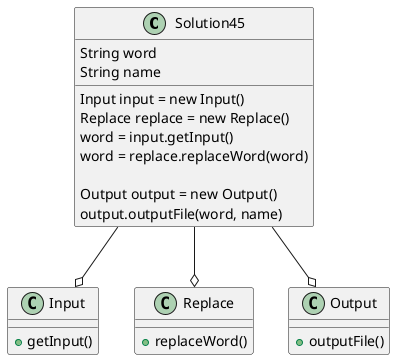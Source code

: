 @startuml
'https://plantuml.com/class-diagram
class Solution45 {
    String word
    String name

    Input input = new Input()
    Replace replace = new Replace()
    word = input.getInput()
    word = replace.replaceWord(word)

    Output output = new Output()
    output.outputFile(word, name)

}
Solution45 --o Input
class Input {
    +getInput()
}
Solution45 --o Replace

class Replace {
  +replaceWord()
}

Solution45 --o Output
class Output {
    +outputFile()
}
@enduml